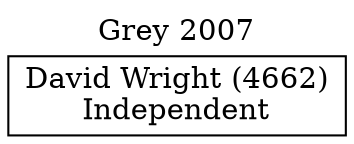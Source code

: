 // House preference flow
digraph "David Wright (4662)_Grey_2007" {
	graph [label="Grey 2007" labelloc=t mclimit=10]
	node [shape=box]
	"David Wright (4662)" [label="David Wright (4662)
Independent"]
}
